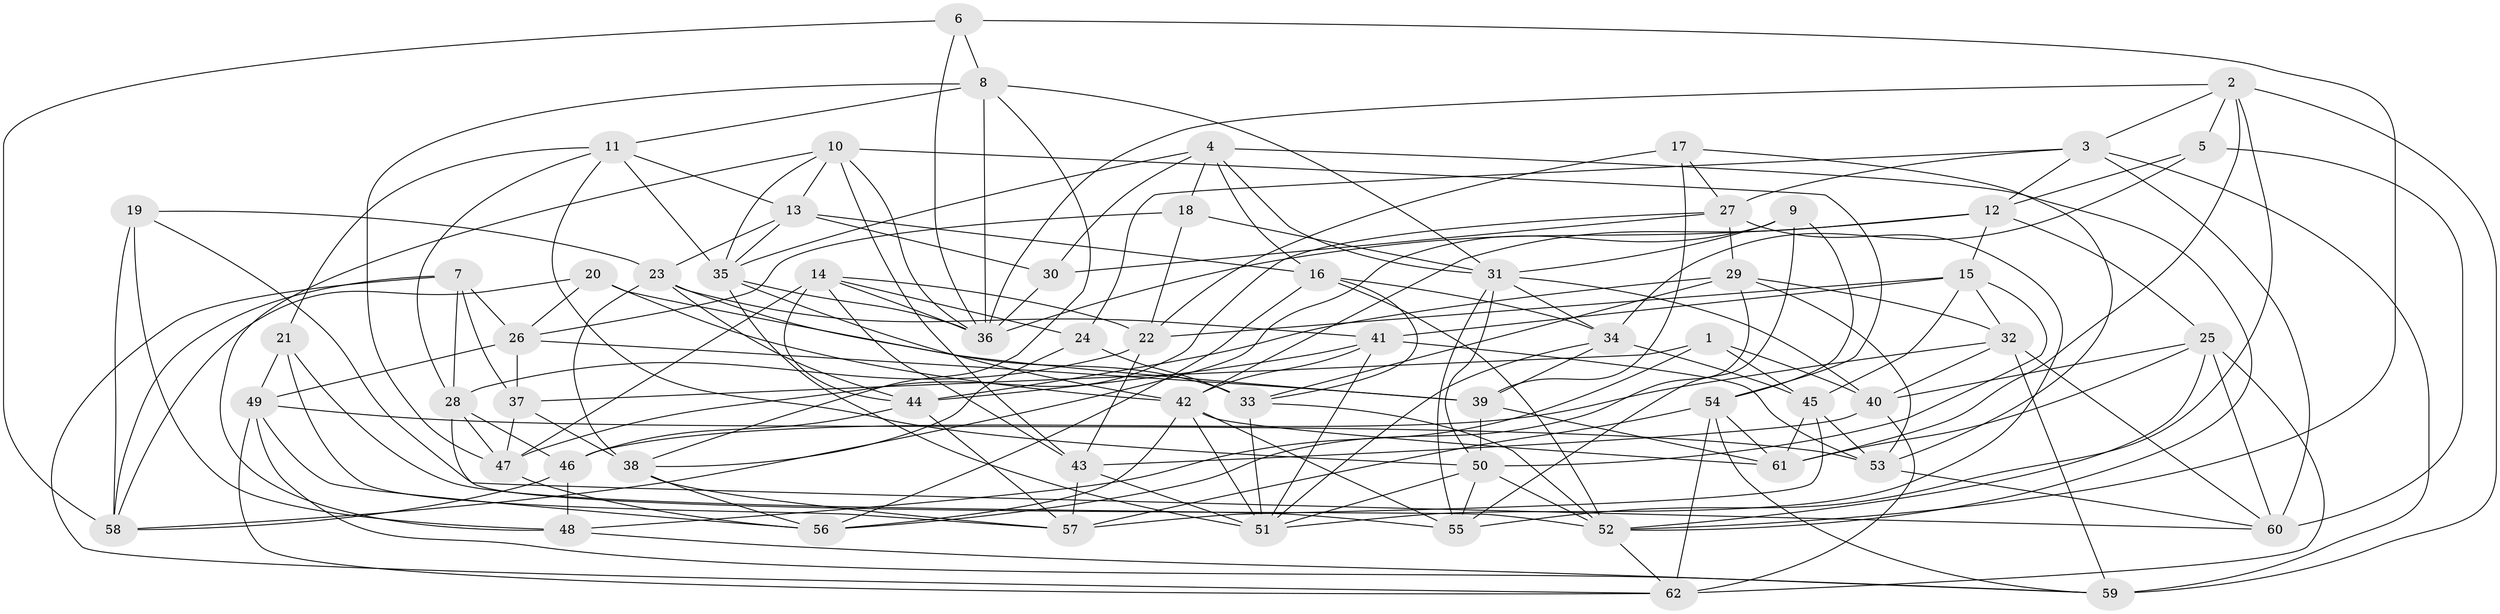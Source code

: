 // original degree distribution, {4: 1.0}
// Generated by graph-tools (version 1.1) at 2025/50/03/09/25 03:50:54]
// undirected, 62 vertices, 179 edges
graph export_dot {
graph [start="1"]
  node [color=gray90,style=filled];
  1;
  2;
  3;
  4;
  5;
  6;
  7;
  8;
  9;
  10;
  11;
  12;
  13;
  14;
  15;
  16;
  17;
  18;
  19;
  20;
  21;
  22;
  23;
  24;
  25;
  26;
  27;
  28;
  29;
  30;
  31;
  32;
  33;
  34;
  35;
  36;
  37;
  38;
  39;
  40;
  41;
  42;
  43;
  44;
  45;
  46;
  47;
  48;
  49;
  50;
  51;
  52;
  53;
  54;
  55;
  56;
  57;
  58;
  59;
  60;
  61;
  62;
  1 -- 37 [weight=1.0];
  1 -- 40 [weight=1.0];
  1 -- 45 [weight=1.0];
  1 -- 48 [weight=1.0];
  2 -- 3 [weight=1.0];
  2 -- 5 [weight=1.0];
  2 -- 36 [weight=1.0];
  2 -- 55 [weight=1.0];
  2 -- 59 [weight=1.0];
  2 -- 61 [weight=1.0];
  3 -- 12 [weight=1.0];
  3 -- 24 [weight=1.0];
  3 -- 27 [weight=1.0];
  3 -- 59 [weight=1.0];
  3 -- 60 [weight=1.0];
  4 -- 16 [weight=1.0];
  4 -- 18 [weight=1.0];
  4 -- 30 [weight=1.0];
  4 -- 31 [weight=1.0];
  4 -- 35 [weight=1.0];
  4 -- 52 [weight=1.0];
  5 -- 12 [weight=1.0];
  5 -- 34 [weight=1.0];
  5 -- 60 [weight=1.0];
  6 -- 8 [weight=1.0];
  6 -- 36 [weight=1.0];
  6 -- 52 [weight=1.0];
  6 -- 58 [weight=1.0];
  7 -- 26 [weight=1.0];
  7 -- 28 [weight=1.0];
  7 -- 37 [weight=2.0];
  7 -- 58 [weight=1.0];
  7 -- 62 [weight=1.0];
  8 -- 11 [weight=1.0];
  8 -- 31 [weight=1.0];
  8 -- 36 [weight=1.0];
  8 -- 38 [weight=1.0];
  8 -- 47 [weight=1.0];
  9 -- 31 [weight=1.0];
  9 -- 54 [weight=1.0];
  9 -- 55 [weight=1.0];
  9 -- 58 [weight=1.0];
  10 -- 13 [weight=1.0];
  10 -- 35 [weight=1.0];
  10 -- 36 [weight=1.0];
  10 -- 43 [weight=1.0];
  10 -- 48 [weight=1.0];
  10 -- 54 [weight=1.0];
  11 -- 13 [weight=1.0];
  11 -- 21 [weight=1.0];
  11 -- 28 [weight=1.0];
  11 -- 35 [weight=1.0];
  11 -- 50 [weight=1.0];
  12 -- 15 [weight=1.0];
  12 -- 25 [weight=1.0];
  12 -- 36 [weight=1.0];
  12 -- 42 [weight=1.0];
  13 -- 16 [weight=1.0];
  13 -- 23 [weight=1.0];
  13 -- 30 [weight=1.0];
  13 -- 35 [weight=1.0];
  14 -- 22 [weight=1.0];
  14 -- 24 [weight=1.0];
  14 -- 36 [weight=1.0];
  14 -- 43 [weight=1.0];
  14 -- 44 [weight=1.0];
  14 -- 47 [weight=1.0];
  15 -- 22 [weight=1.0];
  15 -- 32 [weight=1.0];
  15 -- 41 [weight=1.0];
  15 -- 45 [weight=1.0];
  15 -- 50 [weight=1.0];
  16 -- 33 [weight=1.0];
  16 -- 34 [weight=1.0];
  16 -- 52 [weight=1.0];
  16 -- 56 [weight=1.0];
  17 -- 22 [weight=1.0];
  17 -- 27 [weight=1.0];
  17 -- 39 [weight=1.0];
  17 -- 53 [weight=1.0];
  18 -- 22 [weight=1.0];
  18 -- 26 [weight=1.0];
  18 -- 31 [weight=1.0];
  19 -- 23 [weight=1.0];
  19 -- 48 [weight=1.0];
  19 -- 58 [weight=1.0];
  19 -- 60 [weight=1.0];
  20 -- 26 [weight=1.0];
  20 -- 39 [weight=1.0];
  20 -- 42 [weight=1.0];
  20 -- 58 [weight=1.0];
  21 -- 49 [weight=1.0];
  21 -- 55 [weight=1.0];
  21 -- 57 [weight=1.0];
  22 -- 28 [weight=1.0];
  22 -- 43 [weight=1.0];
  23 -- 33 [weight=1.0];
  23 -- 38 [weight=1.0];
  23 -- 41 [weight=1.0];
  23 -- 44 [weight=1.0];
  24 -- 33 [weight=1.0];
  24 -- 38 [weight=1.0];
  25 -- 40 [weight=1.0];
  25 -- 52 [weight=1.0];
  25 -- 60 [weight=1.0];
  25 -- 61 [weight=1.0];
  25 -- 62 [weight=1.0];
  26 -- 37 [weight=1.0];
  26 -- 39 [weight=1.0];
  26 -- 49 [weight=1.0];
  27 -- 29 [weight=1.0];
  27 -- 30 [weight=1.0];
  27 -- 47 [weight=1.0];
  27 -- 51 [weight=1.0];
  28 -- 46 [weight=1.0];
  28 -- 47 [weight=1.0];
  28 -- 52 [weight=1.0];
  29 -- 32 [weight=1.0];
  29 -- 33 [weight=1.0];
  29 -- 44 [weight=1.0];
  29 -- 53 [weight=1.0];
  29 -- 56 [weight=1.0];
  30 -- 36 [weight=1.0];
  31 -- 34 [weight=1.0];
  31 -- 40 [weight=1.0];
  31 -- 50 [weight=1.0];
  31 -- 55 [weight=1.0];
  32 -- 40 [weight=1.0];
  32 -- 46 [weight=1.0];
  32 -- 59 [weight=1.0];
  32 -- 60 [weight=1.0];
  33 -- 51 [weight=1.0];
  33 -- 52 [weight=1.0];
  34 -- 39 [weight=1.0];
  34 -- 45 [weight=1.0];
  34 -- 51 [weight=1.0];
  35 -- 36 [weight=1.0];
  35 -- 42 [weight=1.0];
  35 -- 51 [weight=2.0];
  37 -- 38 [weight=1.0];
  37 -- 47 [weight=1.0];
  38 -- 56 [weight=1.0];
  38 -- 57 [weight=1.0];
  39 -- 50 [weight=1.0];
  39 -- 61 [weight=1.0];
  40 -- 43 [weight=1.0];
  40 -- 62 [weight=1.0];
  41 -- 42 [weight=1.0];
  41 -- 44 [weight=1.0];
  41 -- 51 [weight=1.0];
  41 -- 53 [weight=1.0];
  42 -- 51 [weight=1.0];
  42 -- 55 [weight=1.0];
  42 -- 56 [weight=1.0];
  42 -- 61 [weight=1.0];
  43 -- 51 [weight=1.0];
  43 -- 57 [weight=1.0];
  44 -- 46 [weight=1.0];
  44 -- 57 [weight=1.0];
  45 -- 53 [weight=1.0];
  45 -- 57 [weight=1.0];
  45 -- 61 [weight=1.0];
  46 -- 48 [weight=2.0];
  46 -- 58 [weight=1.0];
  47 -- 56 [weight=1.0];
  48 -- 59 [weight=1.0];
  49 -- 53 [weight=1.0];
  49 -- 56 [weight=1.0];
  49 -- 59 [weight=1.0];
  49 -- 62 [weight=1.0];
  50 -- 51 [weight=2.0];
  50 -- 52 [weight=1.0];
  50 -- 55 [weight=1.0];
  52 -- 62 [weight=1.0];
  53 -- 60 [weight=1.0];
  54 -- 57 [weight=1.0];
  54 -- 59 [weight=1.0];
  54 -- 61 [weight=1.0];
  54 -- 62 [weight=1.0];
}
